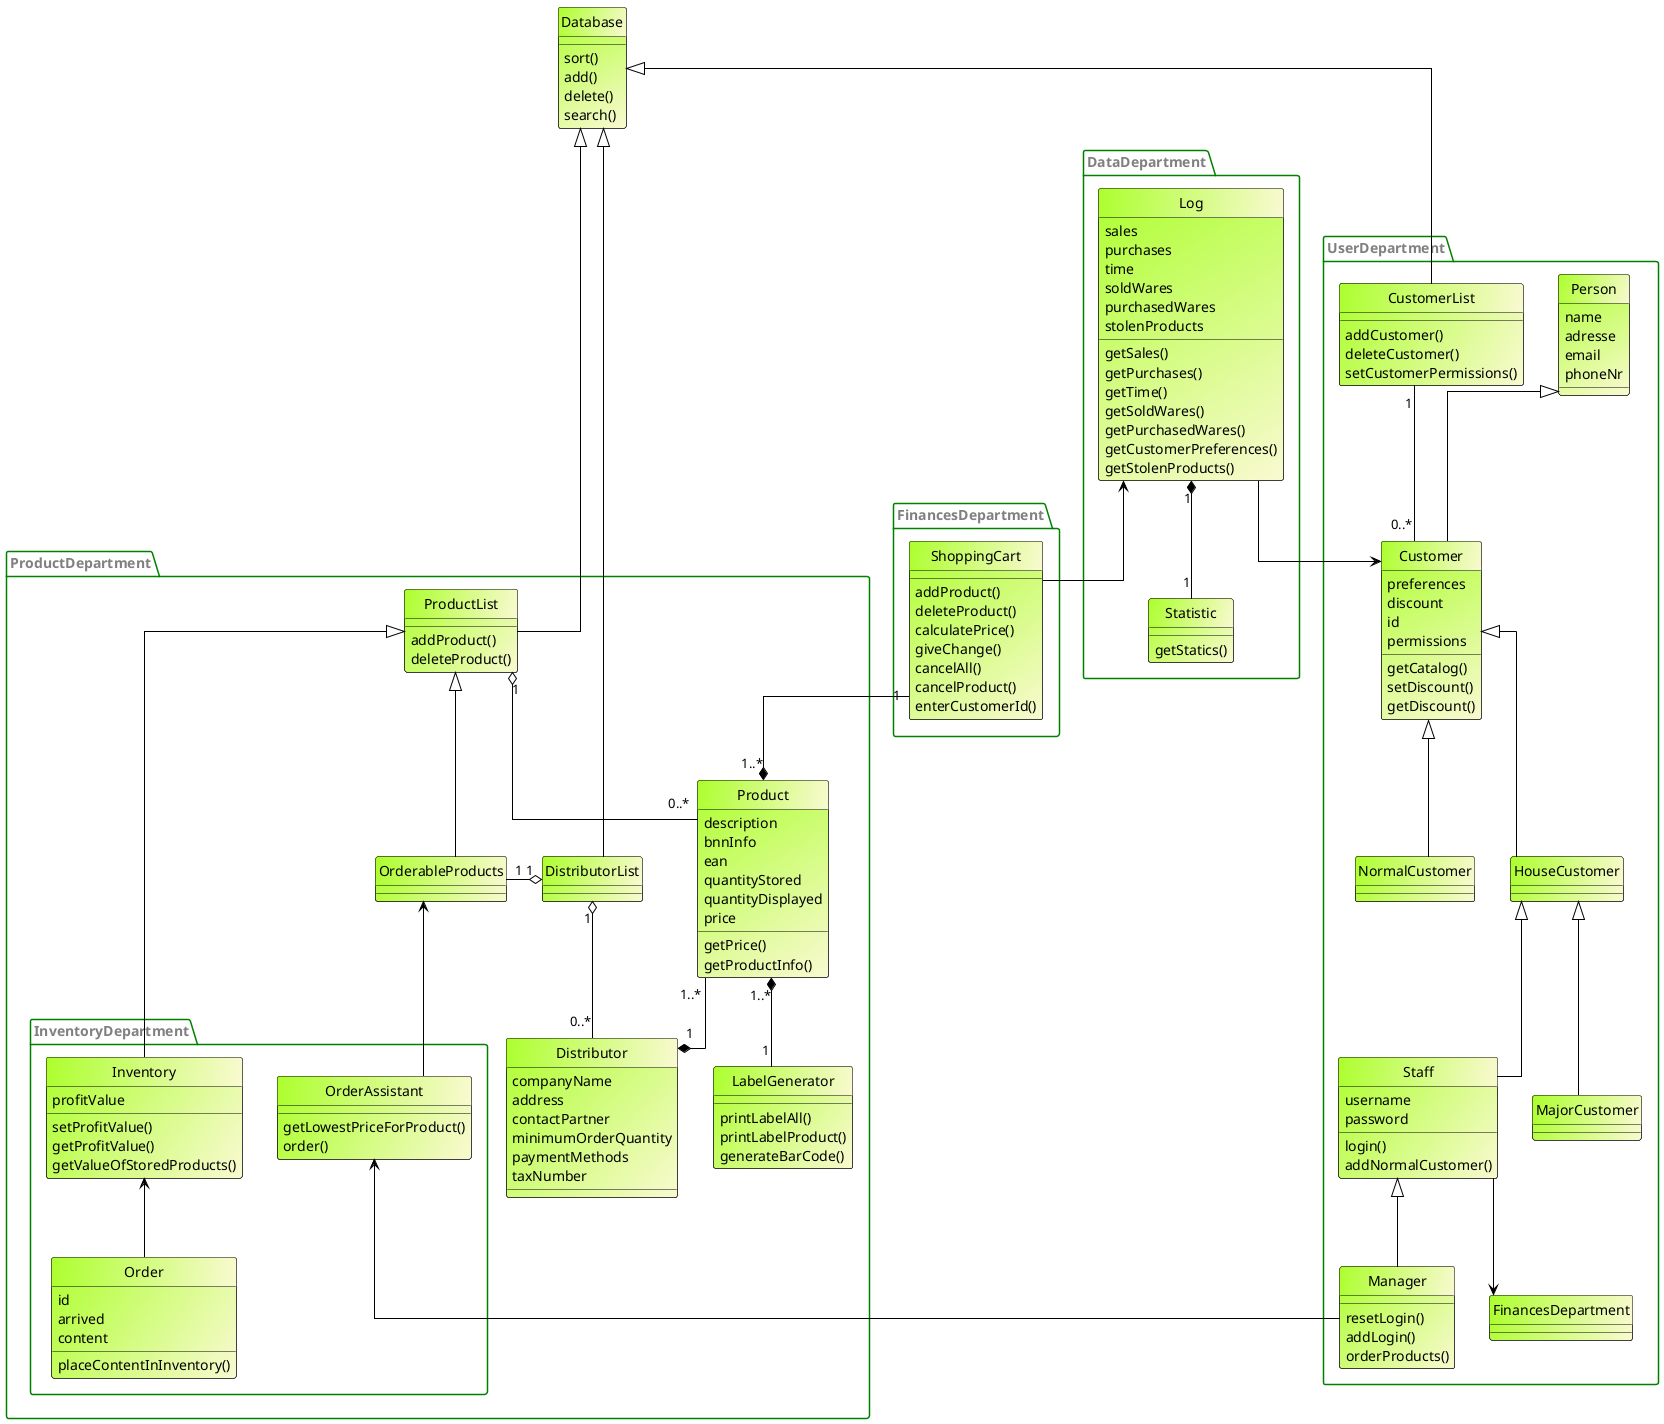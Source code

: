 @startuml
skinparam linetype ortho
'skinparam groupInheritance 3
'skinparam handwritten true
hide circle

skinparam class {
	'BackgroundColor Lavender
	BackgroundColor #GreenYellow/LightGoldenRodYellow
    BorderColor Black
    ArrowColor  Black
}

skinparam package {
    FontColor Grey
    BorderColor Green
    shadowing false
}

class Database{
    sort()
    add()
    delete()
    search()
}

package UserDepartment {

class CustomerList{
    addCustomer()
    deleteCustomer()
    setCustomerPermissions()
}

class Person{
    name
    adresse
    email
    phoneNr
}


class Customer{
    preferences
    discount
    id
    permissions
    getCatalog()
    setDiscount()
    getDiscount()
}

class Manager{
    resetLogin()
    addLogin()
    orderProducts()
}


Person ^-- Customer


Staff ^-- Manager


Customer ^-- NormalCustomer
Customer ^-- HouseCustomer
HouseCustomer ^-- MajorCustomer
HouseCustomer ^-- Staff


class Staff{
    '== attributes =='
    username
    password

    '=== methods ===='
    login()
    addNormalCustomer()
}


CustomerList "1" -- "0..*" Customer
Database ^-- CustomerList

Staff --> FinancesDepartment

}






package ProductDepartment{
    class Product{
        '== attributes =='
        description
        bnnInfo
        ean
        quantityStored
        quantityDisplayed
        price

        getPrice()
        getProductInfo()

    }

    class ProductList{
        addProduct()
        deleteProduct()
    }

    class DistributorList{

    }

    class OrderableProducts{

    }

    class LabelGenerator{
        printLabelAll()
        printLabelProduct()
        generateBarCode()
    }

    class Distributor{
        '== attributes =='
        companyName
        address
        contactPartner
        minimumOrderQuantity
        paymentMethods
        taxNumber
    }

    OrderableProducts "1" -left-o "1" DistributorList
    DistributorList "1" o-- "0..*" Distributor

    Database ^-- DistributorList




    ProductList -up-^ Database
    ProductList "1" o-- "0..*" Product
    Product "1..*" *-- "1" LabelGenerator
    ProductList ^-- OrderableProducts

    Product "1..*" --* "1" Distributor

    package InventoryDepartment{

        class Order{
            id
            arrived
            content

            placeContentInInventory()
        }

        class OrderAssistant{
            getLowestPriceForProduct()
            order()
        }

        class Inventory {
            profitValue

            setProfitValue()
            getProfitValue()
            getValueOfStoredProducts()
        }

        Order -up-> Inventory
        OrderableProducts <-- OrderAssistant
        ProductList ^-- Inventory
        OrderAssistant <-- Manager

    }

}

package DataDepartment {


    class Log{
        sales
        purchases
        time
        soldWares
        purchasedWares
        stolenProducts


        getSales()
        getPurchases()
        getTime()
        getSoldWares()
        getPurchasedWares()
        getCustomerPreferences()
        getStolenProducts()
    }

    class Statistic{
        getStatics()
    }

    Log "1" *-- "1" Statistic
    Log -right-> Customer


}

package FinancesDepartment {


    class ShoppingCart{
        addProduct()
        deleteProduct()
        calculatePrice()
        giveChange()
        cancelAll()
        cancelProduct()
        enterCustomerId()
    }

    Log <-- ShoppingCart

    ShoppingCart "1" --* "1..*" Product



}

@enduml